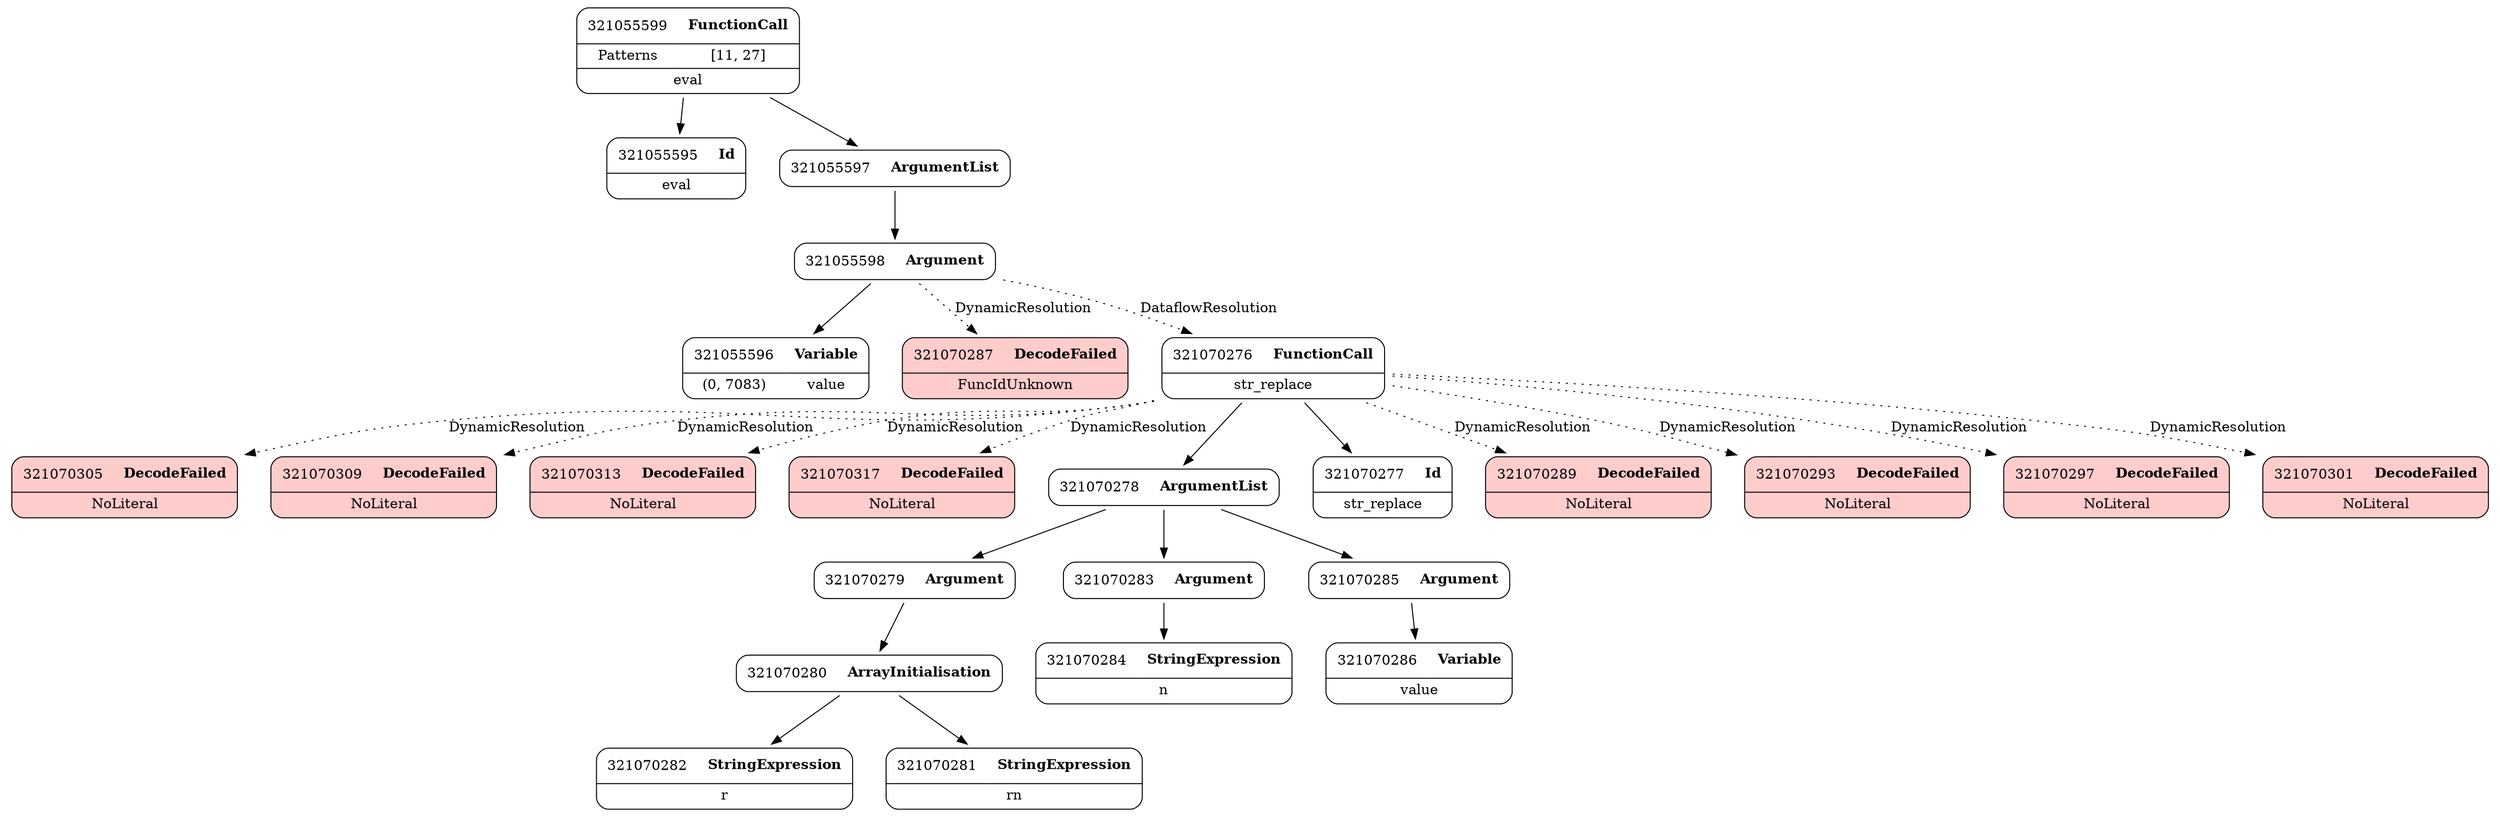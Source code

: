 digraph ast {
node [shape=none];
321070305 [label=<<TABLE border='1' cellspacing='0' cellpadding='10' style='rounded' bgcolor='#FFCCCC' ><TR><TD border='0'>321070305</TD><TD border='0'><B>DecodeFailed</B></TD></TR><HR/><TR><TD border='0' cellpadding='5' colspan='2'>NoLiteral</TD></TR></TABLE>>];
321070309 [label=<<TABLE border='1' cellspacing='0' cellpadding='10' style='rounded' bgcolor='#FFCCCC' ><TR><TD border='0'>321070309</TD><TD border='0'><B>DecodeFailed</B></TD></TR><HR/><TR><TD border='0' cellpadding='5' colspan='2'>NoLiteral</TD></TR></TABLE>>];
321055595 [label=<<TABLE border='1' cellspacing='0' cellpadding='10' style='rounded' ><TR><TD border='0'>321055595</TD><TD border='0'><B>Id</B></TD></TR><HR/><TR><TD border='0' cellpadding='5' colspan='2'>eval</TD></TR></TABLE>>];
321070313 [label=<<TABLE border='1' cellspacing='0' cellpadding='10' style='rounded' bgcolor='#FFCCCC' ><TR><TD border='0'>321070313</TD><TD border='0'><B>DecodeFailed</B></TD></TR><HR/><TR><TD border='0' cellpadding='5' colspan='2'>NoLiteral</TD></TR></TABLE>>];
321055598 [label=<<TABLE border='1' cellspacing='0' cellpadding='10' style='rounded' ><TR><TD border='0'>321055598</TD><TD border='0'><B>Argument</B></TD></TR></TABLE>>];
321055598 -> 321055596 [weight=2];
321055598 -> 321070287 [style=dotted,label=DynamicResolution];
321055598 -> 321070276 [style=dotted,label=DataflowResolution];
321055599 [label=<<TABLE border='1' cellspacing='0' cellpadding='10' style='rounded' ><TR><TD border='0'>321055599</TD><TD border='0'><B>FunctionCall</B></TD></TR><HR/><TR><TD border='0' cellpadding='5'>Patterns</TD><TD border='0' cellpadding='5'>[11, 27]</TD></TR><HR/><TR><TD border='0' cellpadding='5' colspan='2'>eval</TD></TR></TABLE>>];
321055599 -> 321055595 [weight=2];
321055599 -> 321055597 [weight=2];
321055596 [label=<<TABLE border='1' cellspacing='0' cellpadding='10' style='rounded' ><TR><TD border='0'>321055596</TD><TD border='0'><B>Variable</B></TD></TR><HR/><TR><TD border='0' cellpadding='5'>(0, 7083)</TD><TD border='0' cellpadding='5'>value</TD></TR></TABLE>>];
321070317 [label=<<TABLE border='1' cellspacing='0' cellpadding='10' style='rounded' bgcolor='#FFCCCC' ><TR><TD border='0'>321070317</TD><TD border='0'><B>DecodeFailed</B></TD></TR><HR/><TR><TD border='0' cellpadding='5' colspan='2'>NoLiteral</TD></TR></TABLE>>];
321055597 [label=<<TABLE border='1' cellspacing='0' cellpadding='10' style='rounded' ><TR><TD border='0'>321055597</TD><TD border='0'><B>ArgumentList</B></TD></TR></TABLE>>];
321055597 -> 321055598 [weight=2];
321070279 [label=<<TABLE border='1' cellspacing='0' cellpadding='10' style='rounded' ><TR><TD border='0'>321070279</TD><TD border='0'><B>Argument</B></TD></TR></TABLE>>];
321070279 -> 321070280 [weight=2];
321070278 [label=<<TABLE border='1' cellspacing='0' cellpadding='10' style='rounded' ><TR><TD border='0'>321070278</TD><TD border='0'><B>ArgumentList</B></TD></TR></TABLE>>];
321070278 -> 321070279 [weight=2];
321070278 -> 321070283 [weight=2];
321070278 -> 321070285 [weight=2];
321070277 [label=<<TABLE border='1' cellspacing='0' cellpadding='10' style='rounded' ><TR><TD border='0'>321070277</TD><TD border='0'><B>Id</B></TD></TR><HR/><TR><TD border='0' cellpadding='5' colspan='2'>str_replace</TD></TR></TABLE>>];
321070276 [label=<<TABLE border='1' cellspacing='0' cellpadding='10' style='rounded' ><TR><TD border='0'>321070276</TD><TD border='0'><B>FunctionCall</B></TD></TR><HR/><TR><TD border='0' cellpadding='5' colspan='2'>str_replace</TD></TR></TABLE>>];
321070276 -> 321070277 [weight=2];
321070276 -> 321070278 [weight=2];
321070276 -> 321070289 [style=dotted,label=DynamicResolution];
321070276 -> 321070293 [style=dotted,label=DynamicResolution];
321070276 -> 321070297 [style=dotted,label=DynamicResolution];
321070276 -> 321070301 [style=dotted,label=DynamicResolution];
321070276 -> 321070305 [style=dotted,label=DynamicResolution];
321070276 -> 321070309 [style=dotted,label=DynamicResolution];
321070276 -> 321070313 [style=dotted,label=DynamicResolution];
321070276 -> 321070317 [style=dotted,label=DynamicResolution];
321070283 [label=<<TABLE border='1' cellspacing='0' cellpadding='10' style='rounded' ><TR><TD border='0'>321070283</TD><TD border='0'><B>Argument</B></TD></TR></TABLE>>];
321070283 -> 321070284 [weight=2];
321070282 [label=<<TABLE border='1' cellspacing='0' cellpadding='10' style='rounded' ><TR><TD border='0'>321070282</TD><TD border='0'><B>StringExpression</B></TD></TR><HR/><TR><TD border='0' cellpadding='5' colspan='2'>r</TD></TR></TABLE>>];
321070281 [label=<<TABLE border='1' cellspacing='0' cellpadding='10' style='rounded' ><TR><TD border='0'>321070281</TD><TD border='0'><B>StringExpression</B></TD></TR><HR/><TR><TD border='0' cellpadding='5' colspan='2'>rn</TD></TR></TABLE>>];
321070280 [label=<<TABLE border='1' cellspacing='0' cellpadding='10' style='rounded' ><TR><TD border='0'>321070280</TD><TD border='0'><B>ArrayInitialisation</B></TD></TR></TABLE>>];
321070280 -> 321070281 [weight=2];
321070280 -> 321070282 [weight=2];
321070287 [label=<<TABLE border='1' cellspacing='0' cellpadding='10' style='rounded' bgcolor='#FFCCCC' ><TR><TD border='0'>321070287</TD><TD border='0'><B>DecodeFailed</B></TD></TR><HR/><TR><TD border='0' cellpadding='5' colspan='2'>FuncIdUnknown</TD></TR></TABLE>>];
321070286 [label=<<TABLE border='1' cellspacing='0' cellpadding='10' style='rounded' ><TR><TD border='0'>321070286</TD><TD border='0'><B>Variable</B></TD></TR><HR/><TR><TD border='0' cellpadding='5' colspan='2'>value</TD></TR></TABLE>>];
321070285 [label=<<TABLE border='1' cellspacing='0' cellpadding='10' style='rounded' ><TR><TD border='0'>321070285</TD><TD border='0'><B>Argument</B></TD></TR></TABLE>>];
321070285 -> 321070286 [weight=2];
321070284 [label=<<TABLE border='1' cellspacing='0' cellpadding='10' style='rounded' ><TR><TD border='0'>321070284</TD><TD border='0'><B>StringExpression</B></TD></TR><HR/><TR><TD border='0' cellpadding='5' colspan='2'>n</TD></TR></TABLE>>];
321070289 [label=<<TABLE border='1' cellspacing='0' cellpadding='10' style='rounded' bgcolor='#FFCCCC' ><TR><TD border='0'>321070289</TD><TD border='0'><B>DecodeFailed</B></TD></TR><HR/><TR><TD border='0' cellpadding='5' colspan='2'>NoLiteral</TD></TR></TABLE>>];
321070293 [label=<<TABLE border='1' cellspacing='0' cellpadding='10' style='rounded' bgcolor='#FFCCCC' ><TR><TD border='0'>321070293</TD><TD border='0'><B>DecodeFailed</B></TD></TR><HR/><TR><TD border='0' cellpadding='5' colspan='2'>NoLiteral</TD></TR></TABLE>>];
321070297 [label=<<TABLE border='1' cellspacing='0' cellpadding='10' style='rounded' bgcolor='#FFCCCC' ><TR><TD border='0'>321070297</TD><TD border='0'><B>DecodeFailed</B></TD></TR><HR/><TR><TD border='0' cellpadding='5' colspan='2'>NoLiteral</TD></TR></TABLE>>];
321070301 [label=<<TABLE border='1' cellspacing='0' cellpadding='10' style='rounded' bgcolor='#FFCCCC' ><TR><TD border='0'>321070301</TD><TD border='0'><B>DecodeFailed</B></TD></TR><HR/><TR><TD border='0' cellpadding='5' colspan='2'>NoLiteral</TD></TR></TABLE>>];
}
